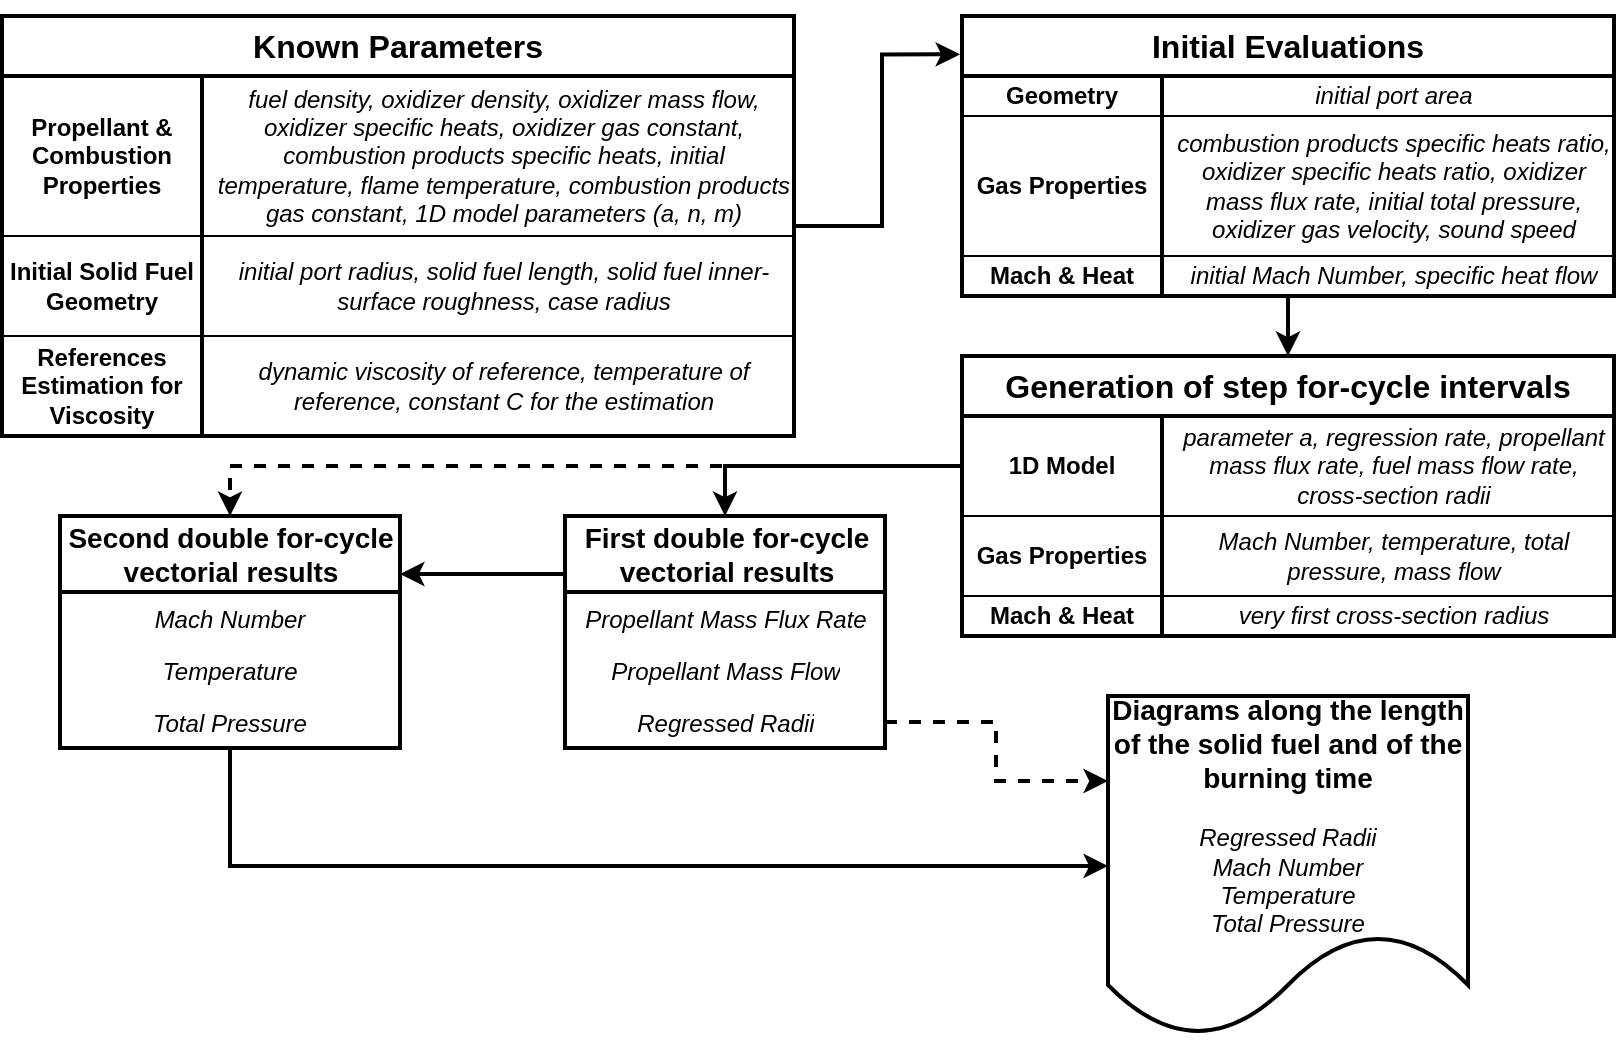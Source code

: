 <mxfile version="26.0.14">
  <diagram name="Pagina-1" id="KGUR4n6IYwUImmlLGVA5">
    <mxGraphModel dx="1131" dy="1417" grid="1" gridSize="10" guides="1" tooltips="1" connect="1" arrows="1" fold="1" page="1" pageScale="1" pageWidth="827" pageHeight="1169" math="0" shadow="0">
      <root>
        <mxCell id="0" />
        <mxCell id="1" parent="0" />
        <mxCell id="h8HGVI2y8s-tC2vq9ReO-1" style="edgeStyle=orthogonalEdgeStyle;rounded=0;orthogonalLoop=1;jettySize=auto;html=1;entryX=-0.003;entryY=0.137;entryDx=0;entryDy=0;strokeWidth=2;entryPerimeter=0;exitX=1;exitY=0;exitDx=0;exitDy=0;" edge="1" parent="1" source="h8HGVI2y8s-tC2vq9ReO-2" target="h8HGVI2y8s-tC2vq9ReO-13">
          <mxGeometry relative="1" as="geometry">
            <Array as="points">
              <mxPoint x="407" y="115" />
              <mxPoint x="451" y="115" />
              <mxPoint x="451" y="29" />
            </Array>
          </mxGeometry>
        </mxCell>
        <mxCell id="h8HGVI2y8s-tC2vq9ReO-2" value="Known Parameters" style="shape=table;startSize=30;container=1;collapsible=1;childLayout=tableLayout;fixedRows=1;rowLines=0;fontStyle=1;align=center;resizeLast=1;html=1;whiteSpace=wrap;fontSize=16;strokeWidth=2;rounded=0;" vertex="1" parent="1">
          <mxGeometry x="11" y="10" width="396.0" height="210" as="geometry" />
        </mxCell>
        <mxCell id="h8HGVI2y8s-tC2vq9ReO-3" value="" style="shape=tableRow;horizontal=0;startSize=0;swimlaneHead=0;swimlaneBody=0;fillColor=none;collapsible=0;dropTarget=0;points=[[0,0.5],[1,0.5]];portConstraint=eastwest;top=0;left=0;right=0;bottom=1;html=1;" vertex="1" parent="h8HGVI2y8s-tC2vq9ReO-2">
          <mxGeometry y="30" width="396.0" height="80" as="geometry" />
        </mxCell>
        <mxCell id="h8HGVI2y8s-tC2vq9ReO-4" value="Propellant &amp;amp; Combustion Properties" style="shape=partialRectangle;connectable=0;fillColor=none;top=0;left=0;bottom=0;right=0;fontStyle=1;overflow=hidden;html=1;whiteSpace=wrap;" vertex="1" parent="h8HGVI2y8s-tC2vq9ReO-3">
          <mxGeometry width="100" height="80" as="geometry">
            <mxRectangle width="100" height="80" as="alternateBounds" />
          </mxGeometry>
        </mxCell>
        <mxCell id="h8HGVI2y8s-tC2vq9ReO-5" value="fuel density, oxidizer density, oxidizer mass flow, oxidizer specific heats, oxidizer gas constant, combustion products specific heats, initial temperature, flame temperature, combustion products gas constant, 1D model parameters (a, n, m)" style="shape=partialRectangle;connectable=0;fillColor=none;top=0;left=0;bottom=0;right=0;align=center;spacingLeft=6;fontStyle=2;overflow=hidden;html=1;whiteSpace=wrap;strokeWidth=1;" vertex="1" parent="h8HGVI2y8s-tC2vq9ReO-3">
          <mxGeometry x="100" width="296.0" height="80" as="geometry">
            <mxRectangle width="296.0" height="80" as="alternateBounds" />
          </mxGeometry>
        </mxCell>
        <mxCell id="h8HGVI2y8s-tC2vq9ReO-6" style="shape=tableRow;horizontal=0;startSize=0;swimlaneHead=0;swimlaneBody=0;fillColor=none;collapsible=0;dropTarget=0;points=[[0,0.5],[1,0.5]];portConstraint=eastwest;top=0;left=0;right=0;bottom=1;html=1;" vertex="1" parent="h8HGVI2y8s-tC2vq9ReO-2">
          <mxGeometry y="110" width="396.0" height="50" as="geometry" />
        </mxCell>
        <mxCell id="h8HGVI2y8s-tC2vq9ReO-7" value="Initial Solid Fuel Geometry" style="shape=partialRectangle;connectable=0;fillColor=none;top=0;left=0;bottom=0;right=0;fontStyle=1;overflow=hidden;html=1;whiteSpace=wrap;" vertex="1" parent="h8HGVI2y8s-tC2vq9ReO-6">
          <mxGeometry width="100" height="50" as="geometry">
            <mxRectangle width="100" height="50" as="alternateBounds" />
          </mxGeometry>
        </mxCell>
        <mxCell id="h8HGVI2y8s-tC2vq9ReO-8" value="initial port radius, solid fuel length, solid fuel inner-surface roughness, case radius" style="shape=partialRectangle;connectable=0;fillColor=none;top=0;left=0;bottom=0;right=0;align=center;spacingLeft=6;fontStyle=2;overflow=hidden;html=1;whiteSpace=wrap;horizontal=1;strokeWidth=1;" vertex="1" parent="h8HGVI2y8s-tC2vq9ReO-6">
          <mxGeometry x="100" width="296.0" height="50" as="geometry">
            <mxRectangle width="296.0" height="50" as="alternateBounds" />
          </mxGeometry>
        </mxCell>
        <mxCell id="h8HGVI2y8s-tC2vq9ReO-9" style="shape=tableRow;horizontal=0;startSize=0;swimlaneHead=0;swimlaneBody=0;fillColor=none;collapsible=0;dropTarget=0;points=[[0,0.5],[1,0.5]];portConstraint=eastwest;top=0;left=0;right=0;bottom=1;html=1;" vertex="1" parent="h8HGVI2y8s-tC2vq9ReO-2">
          <mxGeometry y="160" width="396.0" height="50" as="geometry" />
        </mxCell>
        <mxCell id="h8HGVI2y8s-tC2vq9ReO-10" value="References Estimation for Viscosity" style="shape=partialRectangle;connectable=0;fillColor=none;top=0;left=0;bottom=0;right=0;fontStyle=1;overflow=hidden;html=1;whiteSpace=wrap;" vertex="1" parent="h8HGVI2y8s-tC2vq9ReO-9">
          <mxGeometry width="100" height="50" as="geometry">
            <mxRectangle width="100" height="50" as="alternateBounds" />
          </mxGeometry>
        </mxCell>
        <mxCell id="h8HGVI2y8s-tC2vq9ReO-11" value="dynamic viscosity of reference, temperature of reference, constant C for the estimation" style="shape=partialRectangle;connectable=0;fillColor=none;top=0;left=0;bottom=0;right=0;align=center;spacingLeft=6;fontStyle=2;overflow=hidden;html=1;whiteSpace=wrap;" vertex="1" parent="h8HGVI2y8s-tC2vq9ReO-9">
          <mxGeometry x="100" width="296.0" height="50" as="geometry">
            <mxRectangle width="296.0" height="50" as="alternateBounds" />
          </mxGeometry>
        </mxCell>
        <mxCell id="h8HGVI2y8s-tC2vq9ReO-12" style="edgeStyle=orthogonalEdgeStyle;rounded=0;orthogonalLoop=1;jettySize=auto;html=1;entryX=0.5;entryY=0;entryDx=0;entryDy=0;targetPerimeterSpacing=0;strokeWidth=2;" edge="1" parent="1" source="h8HGVI2y8s-tC2vq9ReO-13" target="h8HGVI2y8s-tC2vq9ReO-25">
          <mxGeometry relative="1" as="geometry" />
        </mxCell>
        <mxCell id="h8HGVI2y8s-tC2vq9ReO-13" value="Initial Evaluations" style="shape=table;startSize=30;container=1;collapsible=1;childLayout=tableLayout;fixedRows=1;rowLines=0;fontStyle=1;align=center;resizeLast=1;html=1;whiteSpace=wrap;fontSize=16;strokeWidth=2;" vertex="1" parent="1">
          <mxGeometry x="491" y="10" width="326.0" height="140.0" as="geometry" />
        </mxCell>
        <mxCell id="h8HGVI2y8s-tC2vq9ReO-14" value="" style="shape=tableRow;horizontal=0;startSize=0;swimlaneHead=0;swimlaneBody=0;fillColor=none;collapsible=0;dropTarget=0;points=[[0,0.5],[1,0.5]];portConstraint=eastwest;top=0;left=0;right=0;bottom=1;html=1;" vertex="1" parent="h8HGVI2y8s-tC2vq9ReO-13">
          <mxGeometry y="30" width="326.0" height="20" as="geometry" />
        </mxCell>
        <mxCell id="h8HGVI2y8s-tC2vq9ReO-15" value="Geometry" style="shape=partialRectangle;connectable=0;fillColor=none;top=0;left=0;bottom=0;right=0;fontStyle=1;overflow=hidden;html=1;whiteSpace=wrap;" vertex="1" parent="h8HGVI2y8s-tC2vq9ReO-14">
          <mxGeometry width="100" height="20" as="geometry">
            <mxRectangle width="100" height="20" as="alternateBounds" />
          </mxGeometry>
        </mxCell>
        <mxCell id="h8HGVI2y8s-tC2vq9ReO-16" value="initial port area" style="shape=partialRectangle;connectable=0;fillColor=none;top=0;left=0;bottom=0;right=0;align=center;spacingLeft=6;fontStyle=2;overflow=hidden;html=1;whiteSpace=wrap;strokeWidth=1;" vertex="1" parent="h8HGVI2y8s-tC2vq9ReO-14">
          <mxGeometry x="100" width="226.0" height="20" as="geometry">
            <mxRectangle width="226.0" height="20" as="alternateBounds" />
          </mxGeometry>
        </mxCell>
        <mxCell id="h8HGVI2y8s-tC2vq9ReO-17" style="shape=tableRow;horizontal=0;startSize=0;swimlaneHead=0;swimlaneBody=0;fillColor=none;collapsible=0;dropTarget=0;points=[[0,0.5],[1,0.5]];portConstraint=eastwest;top=0;left=0;right=0;bottom=1;html=1;" vertex="1" parent="h8HGVI2y8s-tC2vq9ReO-13">
          <mxGeometry y="50" width="326.0" height="70" as="geometry" />
        </mxCell>
        <mxCell id="h8HGVI2y8s-tC2vq9ReO-18" value="Gas Properties" style="shape=partialRectangle;connectable=0;fillColor=none;top=0;left=0;bottom=0;right=0;fontStyle=1;overflow=hidden;html=1;whiteSpace=wrap;" vertex="1" parent="h8HGVI2y8s-tC2vq9ReO-17">
          <mxGeometry width="100" height="70" as="geometry">
            <mxRectangle width="100" height="70" as="alternateBounds" />
          </mxGeometry>
        </mxCell>
        <mxCell id="h8HGVI2y8s-tC2vq9ReO-19" value="combustion products specific heats ratio, oxidizer specific heats ratio, oxidizer mass flux rate, initial total pressure, oxidizer gas velocity, sound speed" style="shape=partialRectangle;connectable=0;fillColor=none;top=0;left=0;bottom=0;right=0;align=center;spacingLeft=6;fontStyle=2;overflow=hidden;html=1;whiteSpace=wrap;horizontal=1;strokeWidth=1;" vertex="1" parent="h8HGVI2y8s-tC2vq9ReO-17">
          <mxGeometry x="100" width="226.0" height="70" as="geometry">
            <mxRectangle width="226.0" height="70" as="alternateBounds" />
          </mxGeometry>
        </mxCell>
        <mxCell id="h8HGVI2y8s-tC2vq9ReO-20" style="shape=tableRow;horizontal=0;startSize=0;swimlaneHead=0;swimlaneBody=0;fillColor=none;collapsible=0;dropTarget=0;points=[[0,0.5],[1,0.5]];portConstraint=eastwest;top=0;left=0;right=0;bottom=1;html=1;" vertex="1" parent="h8HGVI2y8s-tC2vq9ReO-13">
          <mxGeometry y="120" width="326.0" height="20" as="geometry" />
        </mxCell>
        <mxCell id="h8HGVI2y8s-tC2vq9ReO-21" value="Mach &amp;amp; Heat" style="shape=partialRectangle;connectable=0;fillColor=none;top=0;left=0;bottom=0;right=0;fontStyle=1;overflow=hidden;html=1;whiteSpace=wrap;" vertex="1" parent="h8HGVI2y8s-tC2vq9ReO-20">
          <mxGeometry width="100" height="20" as="geometry">
            <mxRectangle width="100" height="20" as="alternateBounds" />
          </mxGeometry>
        </mxCell>
        <mxCell id="h8HGVI2y8s-tC2vq9ReO-22" value="initial Mach Number, specific heat flow" style="shape=partialRectangle;connectable=0;fillColor=none;top=0;left=0;bottom=0;right=0;align=center;spacingLeft=6;fontStyle=2;overflow=hidden;html=1;whiteSpace=wrap;" vertex="1" parent="h8HGVI2y8s-tC2vq9ReO-20">
          <mxGeometry x="100" width="226.0" height="20" as="geometry">
            <mxRectangle width="226.0" height="20" as="alternateBounds" />
          </mxGeometry>
        </mxCell>
        <mxCell id="h8HGVI2y8s-tC2vq9ReO-25" value="Generation of step for-cycle intervals" style="shape=table;startSize=30;container=1;collapsible=1;childLayout=tableLayout;fixedRows=1;rowLines=0;fontStyle=1;align=center;resizeLast=1;html=1;whiteSpace=wrap;fontSize=16;strokeWidth=2;" vertex="1" parent="1">
          <mxGeometry x="491" y="180" width="326" height="140" as="geometry" />
        </mxCell>
        <mxCell id="h8HGVI2y8s-tC2vq9ReO-26" value="" style="shape=tableRow;horizontal=0;startSize=0;swimlaneHead=0;swimlaneBody=0;fillColor=none;collapsible=0;dropTarget=0;points=[[0,0.5],[1,0.5]];portConstraint=eastwest;top=0;left=0;right=0;bottom=1;html=1;" vertex="1" parent="h8HGVI2y8s-tC2vq9ReO-25">
          <mxGeometry y="30" width="326" height="50" as="geometry" />
        </mxCell>
        <mxCell id="h8HGVI2y8s-tC2vq9ReO-27" value="1D Model" style="shape=partialRectangle;connectable=0;fillColor=none;top=0;left=0;bottom=0;right=0;fontStyle=1;overflow=hidden;html=1;whiteSpace=wrap;" vertex="1" parent="h8HGVI2y8s-tC2vq9ReO-26">
          <mxGeometry width="100" height="50" as="geometry">
            <mxRectangle width="100" height="50" as="alternateBounds" />
          </mxGeometry>
        </mxCell>
        <mxCell id="h8HGVI2y8s-tC2vq9ReO-28" value="parameter a, regression rate, propellant mass flux rate, fuel mass flow rate, cross-section radii" style="shape=partialRectangle;connectable=0;fillColor=none;top=0;left=0;bottom=0;right=0;align=center;spacingLeft=6;fontStyle=2;overflow=hidden;html=1;whiteSpace=wrap;strokeWidth=1;" vertex="1" parent="h8HGVI2y8s-tC2vq9ReO-26">
          <mxGeometry x="100" width="226" height="50" as="geometry">
            <mxRectangle width="226" height="50" as="alternateBounds" />
          </mxGeometry>
        </mxCell>
        <mxCell id="h8HGVI2y8s-tC2vq9ReO-29" style="shape=tableRow;horizontal=0;startSize=0;swimlaneHead=0;swimlaneBody=0;fillColor=none;collapsible=0;dropTarget=0;points=[[0,0.5],[1,0.5]];portConstraint=eastwest;top=0;left=0;right=0;bottom=1;html=1;" vertex="1" parent="h8HGVI2y8s-tC2vq9ReO-25">
          <mxGeometry y="80" width="326" height="40" as="geometry" />
        </mxCell>
        <mxCell id="h8HGVI2y8s-tC2vq9ReO-30" value="Gas Properties" style="shape=partialRectangle;connectable=0;fillColor=none;top=0;left=0;bottom=0;right=0;fontStyle=1;overflow=hidden;html=1;whiteSpace=wrap;" vertex="1" parent="h8HGVI2y8s-tC2vq9ReO-29">
          <mxGeometry width="100" height="40" as="geometry">
            <mxRectangle width="100" height="40" as="alternateBounds" />
          </mxGeometry>
        </mxCell>
        <mxCell id="h8HGVI2y8s-tC2vq9ReO-31" value="Mach Number, temperature, total pressure, mass flow" style="shape=partialRectangle;connectable=0;fillColor=none;top=0;left=0;bottom=0;right=0;align=center;spacingLeft=6;fontStyle=2;overflow=hidden;html=1;whiteSpace=wrap;horizontal=1;strokeWidth=1;" vertex="1" parent="h8HGVI2y8s-tC2vq9ReO-29">
          <mxGeometry x="100" width="226" height="40" as="geometry">
            <mxRectangle width="226" height="40" as="alternateBounds" />
          </mxGeometry>
        </mxCell>
        <mxCell id="h8HGVI2y8s-tC2vq9ReO-32" style="shape=tableRow;horizontal=0;startSize=0;swimlaneHead=0;swimlaneBody=0;fillColor=none;collapsible=0;dropTarget=0;points=[[0,0.5],[1,0.5]];portConstraint=eastwest;top=0;left=0;right=0;bottom=1;html=1;" vertex="1" parent="h8HGVI2y8s-tC2vq9ReO-25">
          <mxGeometry y="120" width="326" height="20" as="geometry" />
        </mxCell>
        <mxCell id="h8HGVI2y8s-tC2vq9ReO-33" value="Mach &amp;amp; Heat" style="shape=partialRectangle;connectable=0;fillColor=none;top=0;left=0;bottom=0;right=0;fontStyle=1;overflow=hidden;html=1;whiteSpace=wrap;" vertex="1" parent="h8HGVI2y8s-tC2vq9ReO-32">
          <mxGeometry width="100" height="20" as="geometry">
            <mxRectangle width="100" height="20" as="alternateBounds" />
          </mxGeometry>
        </mxCell>
        <mxCell id="h8HGVI2y8s-tC2vq9ReO-34" value="very first cross-section radius" style="shape=partialRectangle;connectable=0;fillColor=none;top=0;left=0;bottom=0;right=0;align=center;spacingLeft=6;fontStyle=2;overflow=hidden;html=1;whiteSpace=wrap;" vertex="1" parent="h8HGVI2y8s-tC2vq9ReO-32">
          <mxGeometry x="100" width="226" height="20" as="geometry">
            <mxRectangle width="226" height="20" as="alternateBounds" />
          </mxGeometry>
        </mxCell>
        <mxCell id="h8HGVI2y8s-tC2vq9ReO-40" style="edgeStyle=orthogonalEdgeStyle;rounded=0;orthogonalLoop=1;jettySize=auto;html=1;entryX=1;entryY=0.5;entryDx=0;entryDy=0;strokeWidth=2;" edge="1" parent="1" target="h8HGVI2y8s-tC2vq9ReO-57">
          <mxGeometry relative="1" as="geometry">
            <Array as="points">
              <mxPoint x="571" y="487" />
              <mxPoint x="571" y="972" />
            </Array>
            <mxPoint x="435" y="487" as="sourcePoint" />
          </mxGeometry>
        </mxCell>
        <mxCell id="h8HGVI2y8s-tC2vq9ReO-131" style="edgeStyle=orthogonalEdgeStyle;rounded=0;orthogonalLoop=1;jettySize=auto;html=1;exitX=0;exitY=0.25;exitDx=0;exitDy=0;entryX=1;entryY=0.25;entryDx=0;entryDy=0;strokeWidth=2;" edge="1" parent="1" source="h8HGVI2y8s-tC2vq9ReO-59" target="h8HGVI2y8s-tC2vq9ReO-127">
          <mxGeometry relative="1" as="geometry" />
        </mxCell>
        <mxCell id="h8HGVI2y8s-tC2vq9ReO-59" value="First double for-cycle&lt;div&gt;vectorial results&lt;/div&gt;" style="swimlane;fontStyle=1;childLayout=stackLayout;horizontal=1;startSize=38;fillColor=default;horizontalStack=0;resizeParent=1;resizeParentMax=0;resizeLast=0;collapsible=1;marginBottom=0;html=1;fontSize=14;strokeWidth=2;" vertex="1" parent="1">
          <mxGeometry x="292.5" y="260" width="160" height="116" as="geometry" />
        </mxCell>
        <mxCell id="h8HGVI2y8s-tC2vq9ReO-60" value="Propellant Mass Flux Rate" style="text;strokeColor=none;fillColor=none;align=center;verticalAlign=top;spacingLeft=4;spacingRight=4;overflow=hidden;rotatable=0;points=[[0,0.5],[1,0.5]];portConstraint=eastwest;whiteSpace=wrap;html=1;fontStyle=2" vertex="1" parent="h8HGVI2y8s-tC2vq9ReO-59">
          <mxGeometry y="38" width="160" height="26" as="geometry" />
        </mxCell>
        <mxCell id="h8HGVI2y8s-tC2vq9ReO-61" value="Propellant Mass Flow" style="text;strokeColor=none;fillColor=none;align=center;verticalAlign=top;spacingLeft=4;spacingRight=4;overflow=hidden;rotatable=0;points=[[0,0.5],[1,0.5]];portConstraint=eastwest;whiteSpace=wrap;html=1;fontStyle=2" vertex="1" parent="h8HGVI2y8s-tC2vq9ReO-59">
          <mxGeometry y="64" width="160" height="26" as="geometry" />
        </mxCell>
        <mxCell id="h8HGVI2y8s-tC2vq9ReO-62" value="Regressed Radii" style="text;strokeColor=none;fillColor=none;align=center;verticalAlign=top;spacingLeft=4;spacingRight=4;overflow=hidden;rotatable=0;points=[[0,0.5],[1,0.5]];portConstraint=eastwest;whiteSpace=wrap;html=1;fontStyle=2" vertex="1" parent="h8HGVI2y8s-tC2vq9ReO-59">
          <mxGeometry y="90" width="160" height="26" as="geometry" />
        </mxCell>
        <mxCell id="h8HGVI2y8s-tC2vq9ReO-120" value="&lt;b&gt;&lt;font style=&quot;font-size: 14px;&quot;&gt;Diagrams along the length of the solid fuel and of the burning time&lt;/font&gt;&lt;/b&gt;&lt;div&gt;&lt;br&gt;&lt;/div&gt;&lt;div&gt;&lt;i&gt;Regressed Radii&lt;/i&gt;&lt;/div&gt;&lt;div&gt;&lt;i&gt;Mach Number&lt;/i&gt;&lt;/div&gt;&lt;div&gt;&lt;i&gt;Temperature&lt;/i&gt;&lt;/div&gt;&lt;div&gt;&lt;i&gt;Total Pressure&lt;/i&gt;&lt;/div&gt;" style="shape=document;whiteSpace=wrap;html=1;boundedLbl=1;strokeWidth=2;" vertex="1" parent="1">
          <mxGeometry x="564" y="350" width="180" height="170" as="geometry" />
        </mxCell>
        <mxCell id="h8HGVI2y8s-tC2vq9ReO-126" style="edgeStyle=orthogonalEdgeStyle;rounded=0;orthogonalLoop=1;jettySize=auto;html=1;entryX=0.5;entryY=0;entryDx=0;entryDy=0;strokeWidth=2;" edge="1" parent="1" source="h8HGVI2y8s-tC2vq9ReO-26" target="h8HGVI2y8s-tC2vq9ReO-59">
          <mxGeometry relative="1" as="geometry" />
        </mxCell>
        <mxCell id="h8HGVI2y8s-tC2vq9ReO-127" value="Second double for-cycle&lt;div&gt;vectorial results&lt;/div&gt;" style="swimlane;fontStyle=1;childLayout=stackLayout;horizontal=1;startSize=38;fillColor=default;horizontalStack=0;resizeParent=1;resizeParentMax=0;resizeLast=0;collapsible=1;marginBottom=0;html=1;fontSize=14;strokeWidth=2;" vertex="1" parent="1">
          <mxGeometry x="40" y="260" width="170" height="116" as="geometry" />
        </mxCell>
        <mxCell id="h8HGVI2y8s-tC2vq9ReO-128" value="Mach Number" style="text;strokeColor=none;fillColor=none;align=center;verticalAlign=top;spacingLeft=4;spacingRight=4;overflow=hidden;rotatable=0;points=[[0,0.5],[1,0.5]];portConstraint=eastwest;whiteSpace=wrap;html=1;fontStyle=2" vertex="1" parent="h8HGVI2y8s-tC2vq9ReO-127">
          <mxGeometry y="38" width="170" height="26" as="geometry" />
        </mxCell>
        <mxCell id="h8HGVI2y8s-tC2vq9ReO-129" value="Temperature" style="text;strokeColor=none;fillColor=none;align=center;verticalAlign=top;spacingLeft=4;spacingRight=4;overflow=hidden;rotatable=0;points=[[0,0.5],[1,0.5]];portConstraint=eastwest;whiteSpace=wrap;html=1;fontStyle=2" vertex="1" parent="h8HGVI2y8s-tC2vq9ReO-127">
          <mxGeometry y="64" width="170" height="26" as="geometry" />
        </mxCell>
        <mxCell id="h8HGVI2y8s-tC2vq9ReO-130" value="Total Pressure" style="text;strokeColor=none;fillColor=none;align=center;verticalAlign=top;spacingLeft=4;spacingRight=4;overflow=hidden;rotatable=0;points=[[0,0.5],[1,0.5]];portConstraint=eastwest;whiteSpace=wrap;html=1;fontStyle=2" vertex="1" parent="h8HGVI2y8s-tC2vq9ReO-127">
          <mxGeometry y="90" width="170" height="26" as="geometry" />
        </mxCell>
        <mxCell id="h8HGVI2y8s-tC2vq9ReO-132" style="edgeStyle=orthogonalEdgeStyle;rounded=0;orthogonalLoop=1;jettySize=auto;html=1;entryX=0.5;entryY=0;entryDx=0;entryDy=0;strokeWidth=2;dashed=1;" edge="1" parent="1" source="h8HGVI2y8s-tC2vq9ReO-26" target="h8HGVI2y8s-tC2vq9ReO-127">
          <mxGeometry relative="1" as="geometry" />
        </mxCell>
        <mxCell id="h8HGVI2y8s-tC2vq9ReO-135" style="edgeStyle=orthogonalEdgeStyle;rounded=0;orthogonalLoop=1;jettySize=auto;html=1;entryX=0;entryY=0.25;entryDx=0;entryDy=0;strokeWidth=2;dashed=1;" edge="1" parent="1" source="h8HGVI2y8s-tC2vq9ReO-62" target="h8HGVI2y8s-tC2vq9ReO-120">
          <mxGeometry relative="1" as="geometry">
            <Array as="points">
              <mxPoint x="508" y="363" />
              <mxPoint x="508" y="392" />
            </Array>
          </mxGeometry>
        </mxCell>
        <mxCell id="h8HGVI2y8s-tC2vq9ReO-136" style="edgeStyle=orthogonalEdgeStyle;rounded=0;orthogonalLoop=1;jettySize=auto;html=1;strokeWidth=2;" edge="1" parent="1" source="h8HGVI2y8s-tC2vq9ReO-130" target="h8HGVI2y8s-tC2vq9ReO-120">
          <mxGeometry relative="1" as="geometry">
            <Array as="points">
              <mxPoint x="125" y="435" />
            </Array>
          </mxGeometry>
        </mxCell>
      </root>
    </mxGraphModel>
  </diagram>
</mxfile>
